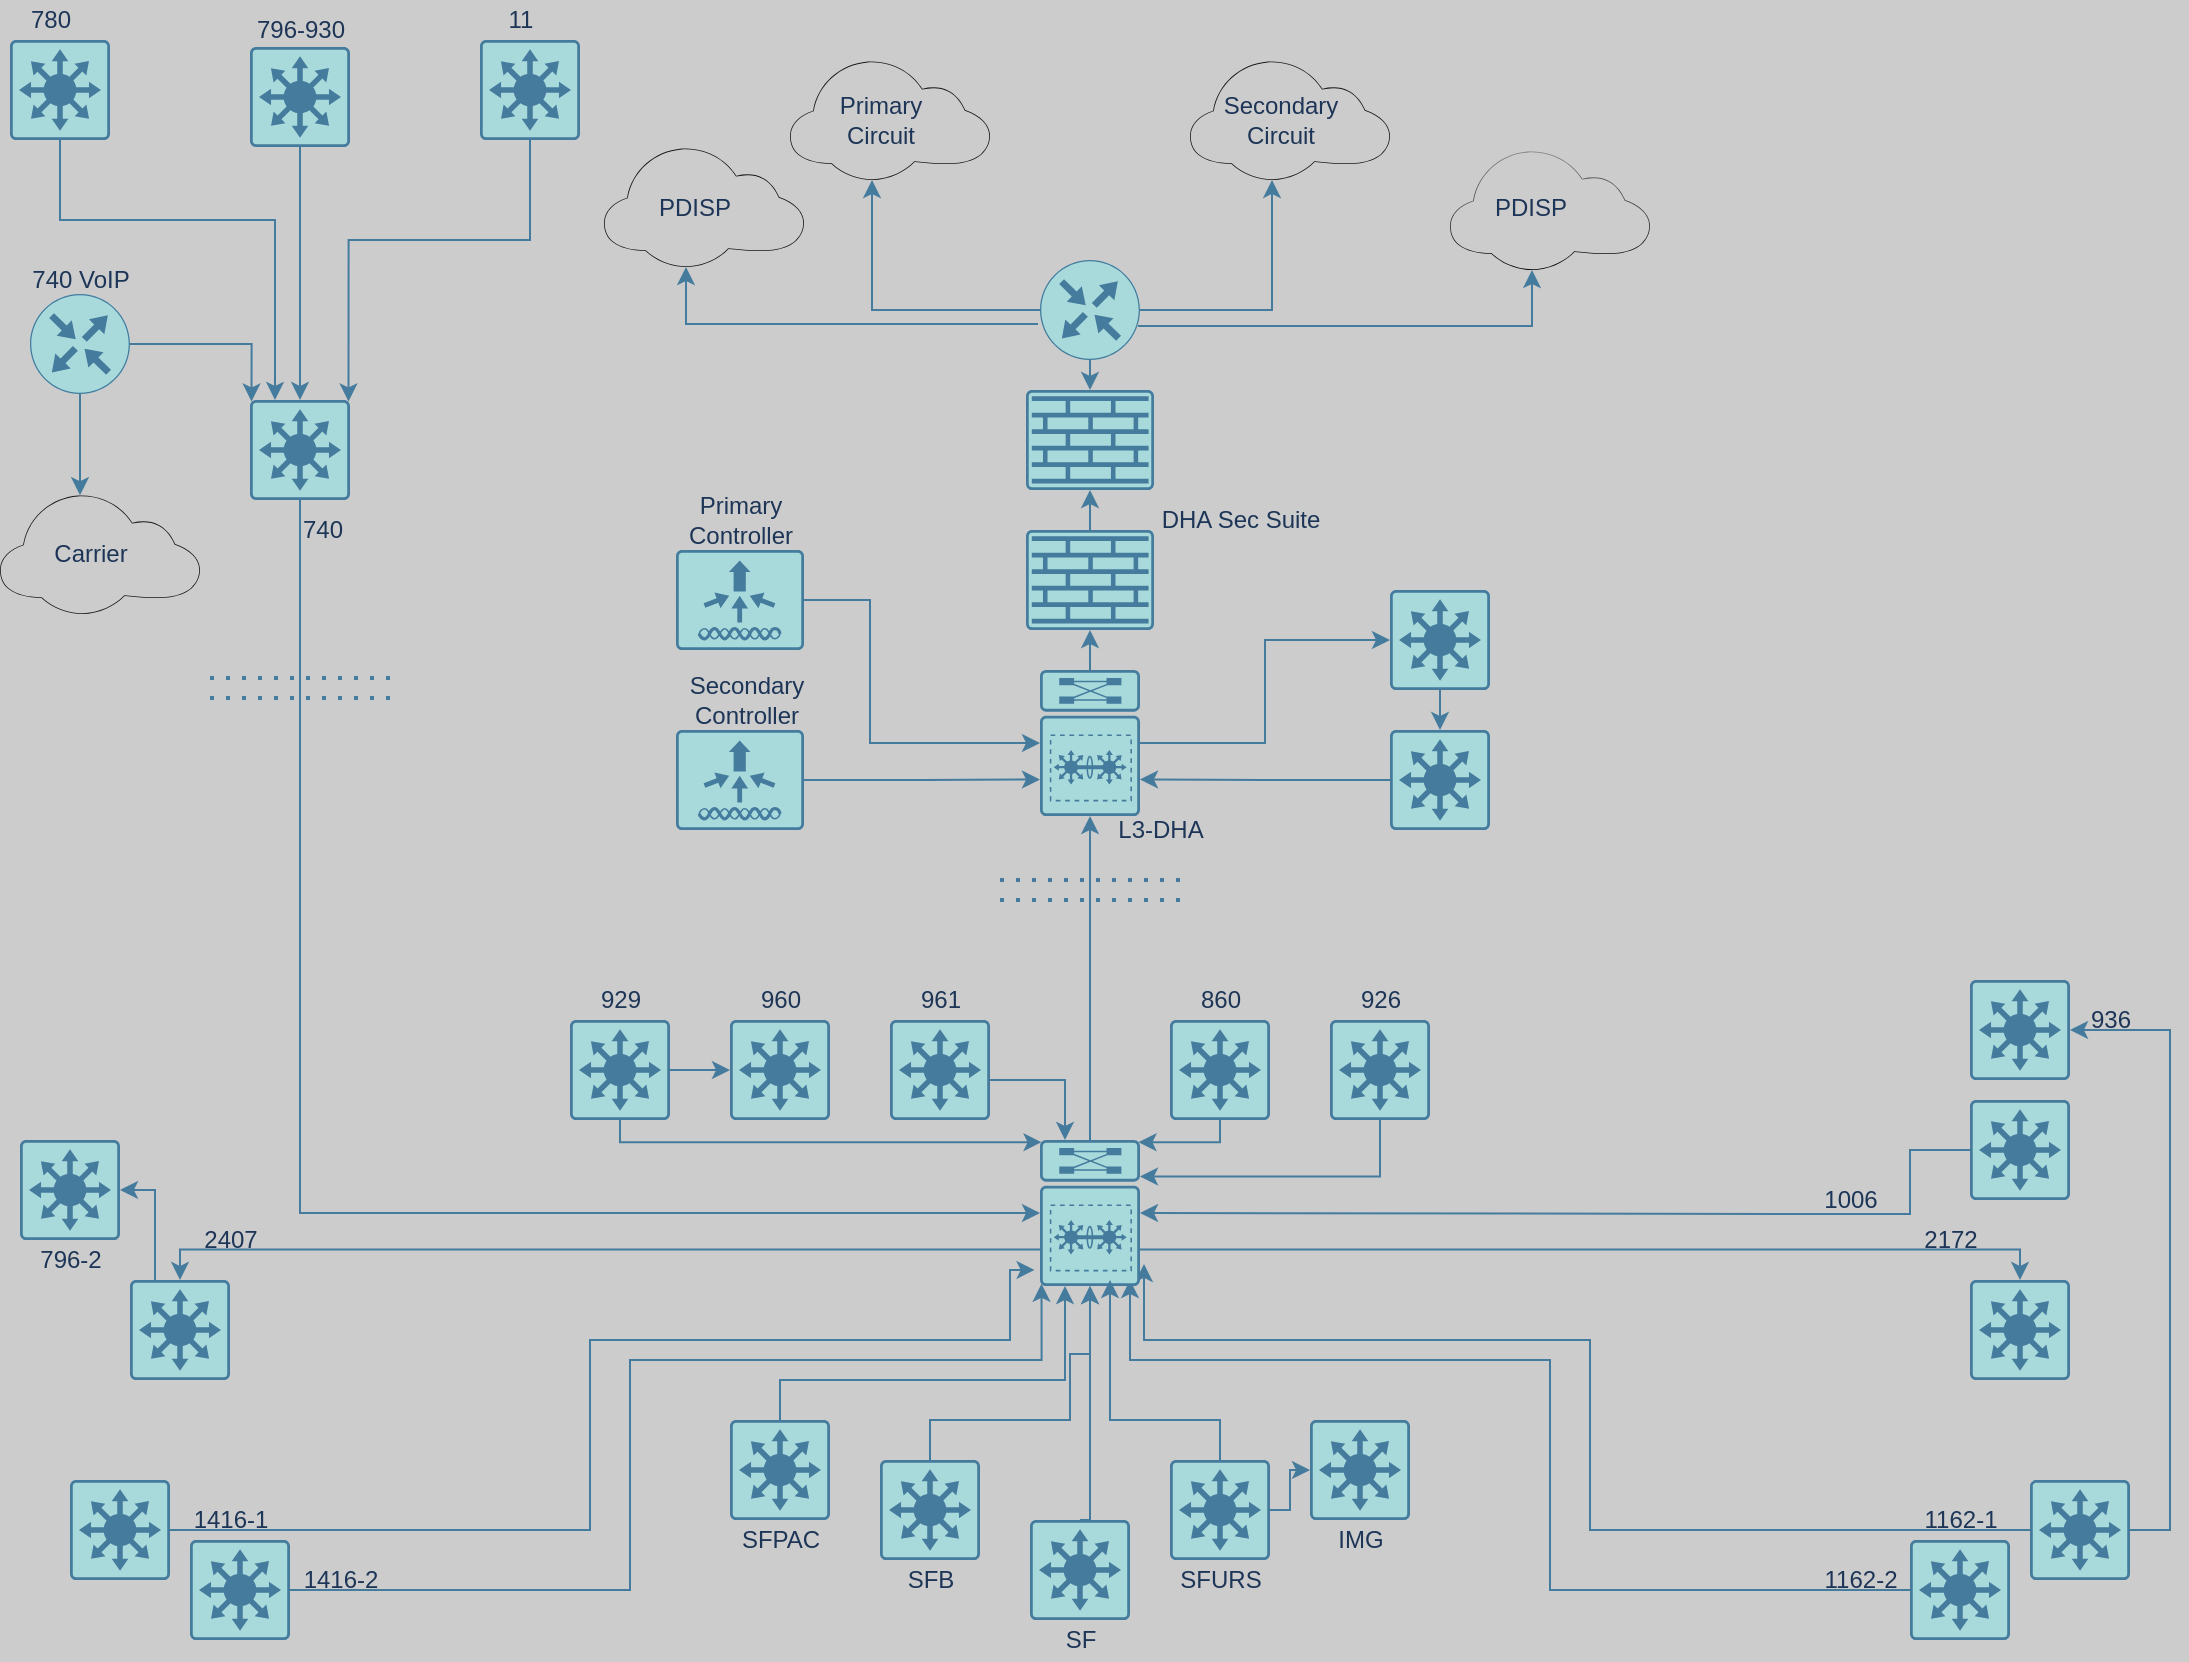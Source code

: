 <mxfile version="20.8.23" type="github" pages="4">
  <diagram id="FriN-vtPURFgTbw2qRA8" name="Primary Site">
    <mxGraphModel dx="1221" dy="629" grid="1" gridSize="10" guides="1" tooltips="1" connect="1" arrows="1" fold="1" page="1" pageScale="1" pageWidth="1100" pageHeight="850" background="#CCCCCC" math="0" shadow="0">
      <root>
        <mxCell id="0" />
        <mxCell id="1" parent="0" />
        <mxCell id="OypqnE4JQ_PSxYISH2HQ-80" style="edgeStyle=orthogonalEdgeStyle;rounded=0;orthogonalLoop=1;jettySize=auto;html=1;exitX=1;exitY=0.5;exitDx=0;exitDy=0;exitPerimeter=0;entryX=-0.054;entryY=0.89;entryDx=0;entryDy=0;entryPerimeter=0;labelBackgroundColor=#F1FAEE;strokeColor=#457B9D;fontColor=#1D3557;" parent="1" source="OypqnE4JQ_PSxYISH2HQ-9" target="OypqnE4JQ_PSxYISH2HQ-18" edge="1">
          <mxGeometry relative="1" as="geometry">
            <Array as="points">
              <mxPoint x="300" y="775" />
              <mxPoint x="300" y="680" />
              <mxPoint x="510" y="680" />
              <mxPoint x="510" y="645" />
            </Array>
          </mxGeometry>
        </mxCell>
        <mxCell id="OypqnE4JQ_PSxYISH2HQ-9" value="" style="sketch=0;points=[[0.015,0.015,0],[0.985,0.015,0],[0.985,0.985,0],[0.015,0.985,0],[0.25,0,0],[0.5,0,0],[0.75,0,0],[1,0.25,0],[1,0.5,0],[1,0.75,0],[0.75,1,0],[0.5,1,0],[0.25,1,0],[0,0.75,0],[0,0.5,0],[0,0.25,0]];verticalLabelPosition=bottom;html=1;verticalAlign=top;aspect=fixed;align=center;pointerEvents=1;shape=mxgraph.cisco19.rect;prIcon=l3_switch;fillColor=#A8DADC;strokeColor=#457B9D;fontColor=#1D3557;" parent="1" vertex="1">
          <mxGeometry x="40" y="750" width="50" height="50" as="geometry" />
        </mxCell>
        <mxCell id="OypqnE4JQ_PSxYISH2HQ-72" style="edgeStyle=orthogonalEdgeStyle;rounded=0;orthogonalLoop=1;jettySize=auto;html=1;exitX=1;exitY=0.5;exitDx=0;exitDy=0;exitPerimeter=0;entryX=0.015;entryY=0.985;entryDx=0;entryDy=0;entryPerimeter=0;labelBackgroundColor=#F1FAEE;strokeColor=#457B9D;fontColor=#1D3557;" parent="1" source="OypqnE4JQ_PSxYISH2HQ-10" target="OypqnE4JQ_PSxYISH2HQ-18" edge="1">
          <mxGeometry relative="1" as="geometry">
            <Array as="points">
              <mxPoint x="320" y="805" />
              <mxPoint x="320" y="690" />
              <mxPoint x="526" y="690" />
            </Array>
          </mxGeometry>
        </mxCell>
        <mxCell id="OypqnE4JQ_PSxYISH2HQ-10" value="" style="sketch=0;points=[[0.015,0.015,0],[0.985,0.015,0],[0.985,0.985,0],[0.015,0.985,0],[0.25,0,0],[0.5,0,0],[0.75,0,0],[1,0.25,0],[1,0.5,0],[1,0.75,0],[0.75,1,0],[0.5,1,0],[0.25,1,0],[0,0.75,0],[0,0.5,0],[0,0.25,0]];verticalLabelPosition=bottom;html=1;verticalAlign=top;aspect=fixed;align=center;pointerEvents=1;shape=mxgraph.cisco19.rect;prIcon=l3_switch;fillColor=#A8DADC;strokeColor=#457B9D;fontColor=#1D3557;" parent="1" vertex="1">
          <mxGeometry x="100" y="780" width="50" height="50" as="geometry" />
        </mxCell>
        <mxCell id="OypqnE4JQ_PSxYISH2HQ-11" value="" style="sketch=0;points=[[0.015,0.015,0],[0.985,0.015,0],[0.985,0.985,0],[0.015,0.985,0],[0.25,0,0],[0.5,0,0],[0.75,0,0],[1,0.25,0],[1,0.5,0],[1,0.75,0],[0.75,1,0],[0.5,1,0],[0.25,1,0],[0,0.75,0],[0,0.5,0],[0,0.25,0]];verticalLabelPosition=bottom;html=1;verticalAlign=top;aspect=fixed;align=center;pointerEvents=1;shape=mxgraph.cisco19.rect;prIcon=l3_switch;fillColor=#A8DADC;strokeColor=#457B9D;fontColor=#1D3557;" parent="1" vertex="1">
          <mxGeometry x="70" y="650" width="50" height="50" as="geometry" />
        </mxCell>
        <mxCell id="OypqnE4JQ_PSxYISH2HQ-12" value="" style="sketch=0;points=[[0.015,0.015,0],[0.985,0.015,0],[0.985,0.985,0],[0.015,0.985,0],[0.25,0,0],[0.5,0,0],[0.75,0,0],[1,0.25,0],[1,0.5,0],[1,0.75,0],[0.75,1,0],[0.5,1,0],[0.25,1,0],[0,0.75,0],[0,0.5,0],[0,0.25,0]];verticalLabelPosition=bottom;html=1;verticalAlign=top;aspect=fixed;align=center;pointerEvents=1;shape=mxgraph.cisco19.rect;prIcon=l3_switch;fillColor=#A8DADC;strokeColor=#457B9D;fontColor=#1D3557;" parent="1" vertex="1">
          <mxGeometry x="990" y="500" width="50" height="50" as="geometry" />
        </mxCell>
        <mxCell id="R2XJ4uEHDBm3MuejXHk6-22" style="edgeStyle=orthogonalEdgeStyle;rounded=0;orthogonalLoop=1;jettySize=auto;html=1;exitX=0;exitY=0.5;exitDx=0;exitDy=0;exitPerimeter=0;entryX=1;entryY=0.5;entryDx=0;entryDy=0;entryPerimeter=0;labelBackgroundColor=#F1FAEE;strokeColor=#457B9D;fontColor=#1D3557;" parent="1" source="OypqnE4JQ_PSxYISH2HQ-13" target="OypqnE4JQ_PSxYISH2HQ-18" edge="1">
          <mxGeometry relative="1" as="geometry">
            <Array as="points">
              <mxPoint x="960" y="585" />
              <mxPoint x="960" y="617" />
              <mxPoint x="930" y="617" />
            </Array>
          </mxGeometry>
        </mxCell>
        <mxCell id="OypqnE4JQ_PSxYISH2HQ-13" value="" style="sketch=0;points=[[0.015,0.015,0],[0.985,0.015,0],[0.985,0.985,0],[0.015,0.985,0],[0.25,0,0],[0.5,0,0],[0.75,0,0],[1,0.25,0],[1,0.5,0],[1,0.75,0],[0.75,1,0],[0.5,1,0],[0.25,1,0],[0,0.75,0],[0,0.5,0],[0,0.25,0]];verticalLabelPosition=bottom;html=1;verticalAlign=top;aspect=fixed;align=center;pointerEvents=1;shape=mxgraph.cisco19.rect;prIcon=l3_switch;fillColor=#A8DADC;strokeColor=#457B9D;fontColor=#1D3557;" parent="1" vertex="1">
          <mxGeometry x="990" y="560" width="50" height="50" as="geometry" />
        </mxCell>
        <object label="" id="OypqnE4JQ_PSxYISH2HQ-14">
          <mxCell style="sketch=0;points=[[0.015,0.015,0],[0.985,0.015,0],[0.985,0.985,0],[0.015,0.985,0],[0.25,0,0],[0.5,0,0],[0.75,0,0],[1,0.25,0],[1,0.5,0],[1,0.75,0],[0.75,1,0],[0.5,1,0],[0.25,1,0],[0,0.75,0],[0,0.5,0],[0,0.25,0]];verticalLabelPosition=bottom;html=1;verticalAlign=top;aspect=fixed;align=center;pointerEvents=1;shape=mxgraph.cisco19.rect;prIcon=l3_switch;fillColor=#A8DADC;strokeColor=#457B9D;fontColor=#1D3557;" parent="1" vertex="1">
            <mxGeometry x="990" y="650" width="50" height="50" as="geometry" />
          </mxCell>
        </object>
        <mxCell id="OypqnE4JQ_PSxYISH2HQ-74" style="edgeStyle=orthogonalEdgeStyle;rounded=0;orthogonalLoop=1;jettySize=auto;html=1;exitX=0;exitY=0.5;exitDx=0;exitDy=0;exitPerimeter=0;labelBackgroundColor=#F1FAEE;strokeColor=#457B9D;fontColor=#1D3557;" parent="1" source="OypqnE4JQ_PSxYISH2HQ-15" edge="1">
          <mxGeometry relative="1" as="geometry">
            <mxPoint x="570" y="650" as="targetPoint" />
            <Array as="points">
              <mxPoint x="780" y="805" />
              <mxPoint x="780" y="690" />
              <mxPoint x="570" y="690" />
            </Array>
          </mxGeometry>
        </mxCell>
        <mxCell id="OypqnE4JQ_PSxYISH2HQ-15" value="" style="sketch=0;points=[[0.015,0.015,0],[0.985,0.015,0],[0.985,0.985,0],[0.015,0.985,0],[0.25,0,0],[0.5,0,0],[0.75,0,0],[1,0.25,0],[1,0.5,0],[1,0.75,0],[0.75,1,0],[0.5,1,0],[0.25,1,0],[0,0.75,0],[0,0.5,0],[0,0.25,0]];verticalLabelPosition=bottom;html=1;verticalAlign=top;aspect=fixed;align=center;pointerEvents=1;shape=mxgraph.cisco19.rect;prIcon=l3_switch;fillColor=#A8DADC;strokeColor=#457B9D;fontColor=#1D3557;" parent="1" vertex="1">
          <mxGeometry x="960" y="780" width="50" height="50" as="geometry" />
        </mxCell>
        <mxCell id="R2XJ4uEHDBm3MuejXHk6-32" style="edgeStyle=orthogonalEdgeStyle;rounded=0;orthogonalLoop=1;jettySize=auto;html=1;exitX=1;exitY=0.5;exitDx=0;exitDy=0;exitPerimeter=0;entryX=1;entryY=0.5;entryDx=0;entryDy=0;entryPerimeter=0;labelBackgroundColor=#F1FAEE;strokeColor=#457B9D;fontColor=#1D3557;" parent="1" source="OypqnE4JQ_PSxYISH2HQ-16" target="OypqnE4JQ_PSxYISH2HQ-12" edge="1">
          <mxGeometry relative="1" as="geometry" />
        </mxCell>
        <mxCell id="R2XJ4uEHDBm3MuejXHk6-68" style="edgeStyle=orthogonalEdgeStyle;rounded=0;orthogonalLoop=1;jettySize=auto;html=1;exitX=0;exitY=0.5;exitDx=0;exitDy=0;exitPerimeter=0;entryX=1.04;entryY=0.849;entryDx=0;entryDy=0;entryPerimeter=0;labelBackgroundColor=#F1FAEE;strokeColor=#457B9D;fontColor=#1D3557;" parent="1" source="OypqnE4JQ_PSxYISH2HQ-16" target="OypqnE4JQ_PSxYISH2HQ-18" edge="1">
          <mxGeometry relative="1" as="geometry">
            <Array as="points">
              <mxPoint x="800" y="775" />
              <mxPoint x="800" y="680" />
              <mxPoint x="577" y="680" />
            </Array>
          </mxGeometry>
        </mxCell>
        <mxCell id="OypqnE4JQ_PSxYISH2HQ-16" value="" style="sketch=0;points=[[0.015,0.015,0],[0.985,0.015,0],[0.985,0.985,0],[0.015,0.985,0],[0.25,0,0],[0.5,0,0],[0.75,0,0],[1,0.25,0],[1,0.5,0],[1,0.75,0],[0.75,1,0],[0.5,1,0],[0.25,1,0],[0,0.75,0],[0,0.5,0],[0,0.25,0]];verticalLabelPosition=bottom;html=1;verticalAlign=top;aspect=fixed;align=center;pointerEvents=1;shape=mxgraph.cisco19.rect;prIcon=l3_switch;fillColor=#A8DADC;strokeColor=#457B9D;fontColor=#1D3557;" parent="1" vertex="1">
          <mxGeometry x="1020" y="750" width="50" height="50" as="geometry" />
        </mxCell>
        <mxCell id="OypqnE4JQ_PSxYISH2HQ-69" style="edgeStyle=orthogonalEdgeStyle;rounded=0;orthogonalLoop=1;jettySize=auto;html=1;exitX=0;exitY=0.75;exitDx=0;exitDy=0;exitPerimeter=0;entryX=0.5;entryY=0;entryDx=0;entryDy=0;entryPerimeter=0;labelBackgroundColor=#F1FAEE;strokeColor=#457B9D;fontColor=#1D3557;" parent="1" source="OypqnE4JQ_PSxYISH2HQ-18" target="OypqnE4JQ_PSxYISH2HQ-11" edge="1">
          <mxGeometry relative="1" as="geometry">
            <Array as="points">
              <mxPoint x="95" y="635" />
            </Array>
          </mxGeometry>
        </mxCell>
        <mxCell id="OypqnE4JQ_PSxYISH2HQ-70" style="edgeStyle=orthogonalEdgeStyle;rounded=0;orthogonalLoop=1;jettySize=auto;html=1;exitX=1;exitY=0.75;exitDx=0;exitDy=0;exitPerimeter=0;entryX=0.5;entryY=0;entryDx=0;entryDy=0;entryPerimeter=0;labelBackgroundColor=#F1FAEE;strokeColor=#457B9D;fontColor=#1D3557;" parent="1" source="OypqnE4JQ_PSxYISH2HQ-18" target="OypqnE4JQ_PSxYISH2HQ-14" edge="1">
          <mxGeometry relative="1" as="geometry">
            <Array as="points">
              <mxPoint x="1015" y="635" />
            </Array>
          </mxGeometry>
        </mxCell>
        <mxCell id="R2XJ4uEHDBm3MuejXHk6-43" style="edgeStyle=orthogonalEdgeStyle;rounded=0;orthogonalLoop=1;jettySize=auto;html=1;exitX=0.5;exitY=0;exitDx=0;exitDy=0;exitPerimeter=0;entryX=0.5;entryY=1;entryDx=0;entryDy=0;entryPerimeter=0;labelBackgroundColor=#F1FAEE;strokeColor=#457B9D;fontColor=#1D3557;" parent="1" source="OypqnE4JQ_PSxYISH2HQ-18" target="R2XJ4uEHDBm3MuejXHk6-1" edge="1">
          <mxGeometry relative="1" as="geometry" />
        </mxCell>
        <mxCell id="OypqnE4JQ_PSxYISH2HQ-18" value="" style="sketch=0;points=[[0.015,0.015,0],[0.985,0.015,0],[0.985,0.985,0],[0.015,0.985,0],[0.25,0,0],[0.5,0,0],[0.75,0,0],[1,0.25,0],[1,0.5,0],[1,0.75,0],[0.75,1,0],[0.5,1,0],[0.25,1,0],[0,0.75,0],[0,0.5,0],[0,0.25,0]];verticalLabelPosition=bottom;html=1;verticalAlign=top;aspect=fixed;align=center;pointerEvents=1;shape=mxgraph.cisco19.rect;prIcon=6500_vss;fillColor=#A8DADC;strokeColor=#457B9D;fontColor=#1D3557;" parent="1" vertex="1">
          <mxGeometry x="525" y="580" width="50" height="73" as="geometry" />
        </mxCell>
        <mxCell id="R2XJ4uEHDBm3MuejXHk6-81" style="edgeStyle=orthogonalEdgeStyle;rounded=0;orthogonalLoop=1;jettySize=auto;html=1;exitX=0.5;exitY=1;exitDx=0;exitDy=0;exitPerimeter=0;entryX=0.25;entryY=0;entryDx=0;entryDy=0;entryPerimeter=0;labelBackgroundColor=#F1FAEE;strokeColor=#457B9D;fontColor=#1D3557;" parent="1" source="OypqnE4JQ_PSxYISH2HQ-19" target="OypqnE4JQ_PSxYISH2HQ-20" edge="1">
          <mxGeometry relative="1" as="geometry">
            <Array as="points">
              <mxPoint x="35" y="120" />
              <mxPoint x="143" y="120" />
            </Array>
          </mxGeometry>
        </mxCell>
        <mxCell id="OypqnE4JQ_PSxYISH2HQ-19" value="" style="sketch=0;points=[[0.015,0.015,0],[0.985,0.015,0],[0.985,0.985,0],[0.015,0.985,0],[0.25,0,0],[0.5,0,0],[0.75,0,0],[1,0.25,0],[1,0.5,0],[1,0.75,0],[0.75,1,0],[0.5,1,0],[0.25,1,0],[0,0.75,0],[0,0.5,0],[0,0.25,0]];verticalLabelPosition=bottom;html=1;verticalAlign=top;aspect=fixed;align=center;pointerEvents=1;shape=mxgraph.cisco19.rect;prIcon=l3_switch;fillColor=#A8DADC;strokeColor=#457B9D;fontColor=#1D3557;" parent="1" vertex="1">
          <mxGeometry x="10" y="30" width="50" height="50" as="geometry" />
        </mxCell>
        <mxCell id="OypqnE4JQ_PSxYISH2HQ-46" style="edgeStyle=orthogonalEdgeStyle;rounded=0;orthogonalLoop=1;jettySize=auto;html=1;exitX=0.5;exitY=1;exitDx=0;exitDy=0;exitPerimeter=0;entryX=0;entryY=0.5;entryDx=0;entryDy=0;entryPerimeter=0;labelBackgroundColor=#F1FAEE;strokeColor=#457B9D;fontColor=#1D3557;" parent="1" source="OypqnE4JQ_PSxYISH2HQ-20" target="OypqnE4JQ_PSxYISH2HQ-18" edge="1">
          <mxGeometry relative="1" as="geometry" />
        </mxCell>
        <mxCell id="OypqnE4JQ_PSxYISH2HQ-20" value="" style="sketch=0;points=[[0.015,0.015,0],[0.985,0.015,0],[0.985,0.985,0],[0.015,0.985,0],[0.25,0,0],[0.5,0,0],[0.75,0,0],[1,0.25,0],[1,0.5,0],[1,0.75,0],[0.75,1,0],[0.5,1,0],[0.25,1,0],[0,0.75,0],[0,0.5,0],[0,0.25,0]];verticalLabelPosition=bottom;html=1;verticalAlign=top;aspect=fixed;align=center;pointerEvents=1;shape=mxgraph.cisco19.rect;prIcon=l3_switch;fillColor=#A8DADC;strokeColor=#457B9D;fontColor=#1D3557;" parent="1" vertex="1">
          <mxGeometry x="130" y="210" width="50" height="50" as="geometry" />
        </mxCell>
        <mxCell id="R2XJ4uEHDBm3MuejXHk6-77" style="edgeStyle=orthogonalEdgeStyle;rounded=0;orthogonalLoop=1;jettySize=auto;html=1;exitX=0.25;exitY=0;exitDx=0;exitDy=0;exitPerimeter=0;entryX=1;entryY=0.5;entryDx=0;entryDy=0;entryPerimeter=0;labelBackgroundColor=#F1FAEE;strokeColor=#457B9D;fontColor=#1D3557;" parent="1" source="OypqnE4JQ_PSxYISH2HQ-11" target="OypqnE4JQ_PSxYISH2HQ-23" edge="1">
          <mxGeometry relative="1" as="geometry">
            <Array as="points">
              <mxPoint x="83" y="605" />
            </Array>
          </mxGeometry>
        </mxCell>
        <mxCell id="R2XJ4uEHDBm3MuejXHk6-78" style="edgeStyle=orthogonalEdgeStyle;rounded=0;orthogonalLoop=1;jettySize=auto;html=1;exitX=0.5;exitY=1;exitDx=0;exitDy=0;exitPerimeter=0;entryX=0.5;entryY=0;entryDx=0;entryDy=0;entryPerimeter=0;labelBackgroundColor=#F1FAEE;strokeColor=#457B9D;fontColor=#1D3557;" parent="1" source="OypqnE4JQ_PSxYISH2HQ-21" target="OypqnE4JQ_PSxYISH2HQ-20" edge="1">
          <mxGeometry relative="1" as="geometry">
            <Array as="points">
              <mxPoint x="155" y="100" />
              <mxPoint x="155" y="100" />
            </Array>
          </mxGeometry>
        </mxCell>
        <mxCell id="OypqnE4JQ_PSxYISH2HQ-21" value="" style="sketch=0;points=[[0.015,0.015,0],[0.985,0.015,0],[0.985,0.985,0],[0.015,0.985,0],[0.25,0,0],[0.5,0,0],[0.75,0,0],[1,0.25,0],[1,0.5,0],[1,0.75,0],[0.75,1,0],[0.5,1,0],[0.25,1,0],[0,0.75,0],[0,0.5,0],[0,0.25,0]];verticalLabelPosition=bottom;html=1;verticalAlign=top;aspect=fixed;align=center;pointerEvents=1;shape=mxgraph.cisco19.rect;prIcon=l3_switch;fillColor=#A8DADC;strokeColor=#457B9D;fontColor=#1D3557;" parent="1" vertex="1">
          <mxGeometry x="130" y="33.5" width="50" height="50" as="geometry" />
        </mxCell>
        <mxCell id="R2XJ4uEHDBm3MuejXHk6-80" style="edgeStyle=orthogonalEdgeStyle;rounded=0;orthogonalLoop=1;jettySize=auto;html=1;exitX=0.5;exitY=1;exitDx=0;exitDy=0;exitPerimeter=0;entryX=0.985;entryY=0.015;entryDx=0;entryDy=0;entryPerimeter=0;labelBackgroundColor=#F1FAEE;strokeColor=#457B9D;fontColor=#1D3557;" parent="1" source="OypqnE4JQ_PSxYISH2HQ-22" target="OypqnE4JQ_PSxYISH2HQ-20" edge="1">
          <mxGeometry relative="1" as="geometry">
            <Array as="points">
              <mxPoint x="270" y="130" />
              <mxPoint x="179" y="130" />
            </Array>
          </mxGeometry>
        </mxCell>
        <mxCell id="OypqnE4JQ_PSxYISH2HQ-22" value="" style="sketch=0;points=[[0.015,0.015,0],[0.985,0.015,0],[0.985,0.985,0],[0.015,0.985,0],[0.25,0,0],[0.5,0,0],[0.75,0,0],[1,0.25,0],[1,0.5,0],[1,0.75,0],[0.75,1,0],[0.5,1,0],[0.25,1,0],[0,0.75,0],[0,0.5,0],[0,0.25,0]];verticalLabelPosition=bottom;html=1;verticalAlign=top;aspect=fixed;align=center;pointerEvents=1;shape=mxgraph.cisco19.rect;prIcon=l3_switch;fillColor=#A8DADC;strokeColor=#457B9D;fontColor=#1D3557;" parent="1" vertex="1">
          <mxGeometry x="245" y="30" width="50" height="50" as="geometry" />
        </mxCell>
        <mxCell id="OypqnE4JQ_PSxYISH2HQ-23" value="" style="sketch=0;points=[[0.015,0.015,0],[0.985,0.015,0],[0.985,0.985,0],[0.015,0.985,0],[0.25,0,0],[0.5,0,0],[0.75,0,0],[1,0.25,0],[1,0.5,0],[1,0.75,0],[0.75,1,0],[0.5,1,0],[0.25,1,0],[0,0.75,0],[0,0.5,0],[0,0.25,0]];verticalLabelPosition=bottom;html=1;verticalAlign=top;aspect=fixed;align=center;pointerEvents=1;shape=mxgraph.cisco19.rect;prIcon=l3_switch;fillColor=#A8DADC;strokeColor=#457B9D;fontColor=#1D3557;" parent="1" vertex="1">
          <mxGeometry x="15" y="580" width="50" height="50" as="geometry" />
        </mxCell>
        <mxCell id="R2XJ4uEHDBm3MuejXHk6-67" style="edgeStyle=orthogonalEdgeStyle;rounded=0;orthogonalLoop=1;jettySize=auto;html=1;exitX=0.5;exitY=1;exitDx=0;exitDy=0;exitPerimeter=0;entryX=1;entryY=0.25;entryDx=0;entryDy=0;entryPerimeter=0;labelBackgroundColor=#F1FAEE;strokeColor=#457B9D;fontColor=#1D3557;" parent="1" source="OypqnE4JQ_PSxYISH2HQ-37" target="OypqnE4JQ_PSxYISH2HQ-18" edge="1">
          <mxGeometry relative="1" as="geometry" />
        </mxCell>
        <mxCell id="OypqnE4JQ_PSxYISH2HQ-37" value="" style="sketch=0;points=[[0.015,0.015,0],[0.985,0.015,0],[0.985,0.985,0],[0.015,0.985,0],[0.25,0,0],[0.5,0,0],[0.75,0,0],[1,0.25,0],[1,0.5,0],[1,0.75,0],[0.75,1,0],[0.5,1,0],[0.25,1,0],[0,0.75,0],[0,0.5,0],[0,0.25,0]];verticalLabelPosition=bottom;html=1;verticalAlign=top;aspect=fixed;align=center;pointerEvents=1;shape=mxgraph.cisco19.rect;prIcon=l3_switch;fillColor=#A8DADC;strokeColor=#457B9D;fontColor=#1D3557;" parent="1" vertex="1">
          <mxGeometry x="670" y="520" width="50" height="50" as="geometry" />
        </mxCell>
        <mxCell id="OypqnE4JQ_PSxYISH2HQ-50" style="edgeStyle=orthogonalEdgeStyle;rounded=0;orthogonalLoop=1;jettySize=auto;html=1;exitX=0.5;exitY=1;exitDx=0;exitDy=0;exitPerimeter=0;entryX=0.015;entryY=0.015;entryDx=0;entryDy=0;entryPerimeter=0;labelBackgroundColor=#F1FAEE;strokeColor=#457B9D;fontColor=#1D3557;" parent="1" source="OypqnE4JQ_PSxYISH2HQ-38" target="OypqnE4JQ_PSxYISH2HQ-18" edge="1">
          <mxGeometry relative="1" as="geometry">
            <Array as="points">
              <mxPoint x="315" y="581" />
            </Array>
          </mxGeometry>
        </mxCell>
        <mxCell id="R2XJ4uEHDBm3MuejXHk6-55" style="edgeStyle=orthogonalEdgeStyle;rounded=0;orthogonalLoop=1;jettySize=auto;html=1;exitX=1;exitY=0.5;exitDx=0;exitDy=0;exitPerimeter=0;entryX=0;entryY=0.5;entryDx=0;entryDy=0;entryPerimeter=0;labelBackgroundColor=#F1FAEE;strokeColor=#457B9D;fontColor=#1D3557;" parent="1" source="OypqnE4JQ_PSxYISH2HQ-38" target="OypqnE4JQ_PSxYISH2HQ-39" edge="1">
          <mxGeometry relative="1" as="geometry" />
        </mxCell>
        <mxCell id="OypqnE4JQ_PSxYISH2HQ-38" value="" style="sketch=0;points=[[0.015,0.015,0],[0.985,0.015,0],[0.985,0.985,0],[0.015,0.985,0],[0.25,0,0],[0.5,0,0],[0.75,0,0],[1,0.25,0],[1,0.5,0],[1,0.75,0],[0.75,1,0],[0.5,1,0],[0.25,1,0],[0,0.75,0],[0,0.5,0],[0,0.25,0]];verticalLabelPosition=bottom;html=1;verticalAlign=top;aspect=fixed;align=center;pointerEvents=1;shape=mxgraph.cisco19.rect;prIcon=l3_switch;fillColor=#A8DADC;strokeColor=#457B9D;fontColor=#1D3557;" parent="1" vertex="1">
          <mxGeometry x="290" y="520" width="50" height="50" as="geometry" />
        </mxCell>
        <mxCell id="OypqnE4JQ_PSxYISH2HQ-39" value="" style="sketch=0;points=[[0.015,0.015,0],[0.985,0.015,0],[0.985,0.985,0],[0.015,0.985,0],[0.25,0,0],[0.5,0,0],[0.75,0,0],[1,0.25,0],[1,0.5,0],[1,0.75,0],[0.75,1,0],[0.5,1,0],[0.25,1,0],[0,0.75,0],[0,0.5,0],[0,0.25,0]];verticalLabelPosition=bottom;html=1;verticalAlign=top;aspect=fixed;align=center;pointerEvents=1;shape=mxgraph.cisco19.rect;prIcon=l3_switch;fillColor=#A8DADC;strokeColor=#457B9D;fontColor=#1D3557;" parent="1" vertex="1">
          <mxGeometry x="370" y="520" width="50" height="50" as="geometry" />
        </mxCell>
        <mxCell id="OypqnE4JQ_PSxYISH2HQ-63" style="edgeStyle=orthogonalEdgeStyle;rounded=0;orthogonalLoop=1;jettySize=auto;html=1;exitX=0.5;exitY=1;exitDx=0;exitDy=0;exitPerimeter=0;entryX=0.25;entryY=0;entryDx=0;entryDy=0;entryPerimeter=0;labelBackgroundColor=#F1FAEE;strokeColor=#457B9D;fontColor=#1D3557;" parent="1" source="OypqnE4JQ_PSxYISH2HQ-40" target="OypqnE4JQ_PSxYISH2HQ-18" edge="1">
          <mxGeometry relative="1" as="geometry">
            <Array as="points">
              <mxPoint x="475" y="550" />
              <mxPoint x="538" y="550" />
            </Array>
          </mxGeometry>
        </mxCell>
        <mxCell id="OypqnE4JQ_PSxYISH2HQ-40" value="" style="sketch=0;points=[[0.015,0.015,0],[0.985,0.015,0],[0.985,0.985,0],[0.015,0.985,0],[0.25,0,0],[0.5,0,0],[0.75,0,0],[1,0.25,0],[1,0.5,0],[1,0.75,0],[0.75,1,0],[0.5,1,0],[0.25,1,0],[0,0.75,0],[0,0.5,0],[0,0.25,0]];verticalLabelPosition=bottom;html=1;verticalAlign=top;aspect=fixed;align=center;pointerEvents=1;shape=mxgraph.cisco19.rect;prIcon=l3_switch;fillColor=#A8DADC;strokeColor=#457B9D;fontColor=#1D3557;" parent="1" vertex="1">
          <mxGeometry x="450" y="520" width="50" height="50" as="geometry" />
        </mxCell>
        <mxCell id="3bfsPUolNXHYPC_cOs_h-2" style="edgeStyle=orthogonalEdgeStyle;rounded=0;orthogonalLoop=1;jettySize=auto;html=1;exitX=0.5;exitY=1;exitDx=0;exitDy=0;exitPerimeter=0;entryX=0.985;entryY=0.015;entryDx=0;entryDy=0;entryPerimeter=0;labelBackgroundColor=#F1FAEE;strokeColor=#457B9D;fontColor=#1D3557;" parent="1" source="OypqnE4JQ_PSxYISH2HQ-41" target="OypqnE4JQ_PSxYISH2HQ-18" edge="1">
          <mxGeometry relative="1" as="geometry">
            <Array as="points">
              <mxPoint x="615" y="581" />
            </Array>
          </mxGeometry>
        </mxCell>
        <mxCell id="OypqnE4JQ_PSxYISH2HQ-41" value="" style="sketch=0;points=[[0.015,0.015,0],[0.985,0.015,0],[0.985,0.985,0],[0.015,0.985,0],[0.25,0,0],[0.5,0,0],[0.75,0,0],[1,0.25,0],[1,0.5,0],[1,0.75,0],[0.75,1,0],[0.5,1,0],[0.25,1,0],[0,0.75,0],[0,0.5,0],[0,0.25,0]];verticalLabelPosition=bottom;html=1;verticalAlign=top;aspect=fixed;align=center;pointerEvents=1;shape=mxgraph.cisco19.rect;prIcon=l3_switch;fillColor=#A8DADC;strokeColor=#457B9D;fontColor=#1D3557;" parent="1" vertex="1">
          <mxGeometry x="590" y="520" width="50" height="50" as="geometry" />
        </mxCell>
        <mxCell id="OypqnE4JQ_PSxYISH2HQ-47" value="" style="endArrow=none;dashed=1;html=1;dashPattern=1 3;strokeWidth=2;rounded=0;labelBackgroundColor=#F1FAEE;strokeColor=#457B9D;fontColor=#1D3557;" parent="1" edge="1">
          <mxGeometry width="50" height="50" relative="1" as="geometry">
            <mxPoint x="110" y="349" as="sourcePoint" />
            <mxPoint x="200" y="349" as="targetPoint" />
          </mxGeometry>
        </mxCell>
        <mxCell id="OypqnE4JQ_PSxYISH2HQ-48" value="" style="endArrow=none;dashed=1;html=1;dashPattern=1 3;strokeWidth=2;rounded=0;labelBackgroundColor=#F1FAEE;strokeColor=#457B9D;fontColor=#1D3557;" parent="1" edge="1">
          <mxGeometry width="50" height="50" relative="1" as="geometry">
            <mxPoint x="110" y="359" as="sourcePoint" />
            <mxPoint x="200" y="359" as="targetPoint" />
          </mxGeometry>
        </mxCell>
        <mxCell id="OypqnE4JQ_PSxYISH2HQ-79" style="edgeStyle=orthogonalEdgeStyle;rounded=0;orthogonalLoop=1;jettySize=auto;html=1;exitX=0.5;exitY=0;exitDx=0;exitDy=0;exitPerimeter=0;entryX=0.25;entryY=1;entryDx=0;entryDy=0;entryPerimeter=0;labelBackgroundColor=#F1FAEE;strokeColor=#457B9D;fontColor=#1D3557;" parent="1" source="OypqnE4JQ_PSxYISH2HQ-65" target="OypqnE4JQ_PSxYISH2HQ-18" edge="1">
          <mxGeometry relative="1" as="geometry">
            <Array as="points">
              <mxPoint x="395" y="700" />
              <mxPoint x="538" y="700" />
            </Array>
          </mxGeometry>
        </mxCell>
        <mxCell id="OypqnE4JQ_PSxYISH2HQ-65" value="" style="sketch=0;points=[[0.015,0.015,0],[0.985,0.015,0],[0.985,0.985,0],[0.015,0.985,0],[0.25,0,0],[0.5,0,0],[0.75,0,0],[1,0.25,0],[1,0.5,0],[1,0.75,0],[0.75,1,0],[0.5,1,0],[0.25,1,0],[0,0.75,0],[0,0.5,0],[0,0.25,0]];verticalLabelPosition=bottom;html=1;verticalAlign=top;aspect=fixed;align=center;pointerEvents=1;shape=mxgraph.cisco19.rect;prIcon=l3_switch;fillColor=#A8DADC;strokeColor=#457B9D;fontColor=#1D3557;" parent="1" vertex="1">
          <mxGeometry x="370" y="720" width="50" height="50" as="geometry" />
        </mxCell>
        <mxCell id="OypqnE4JQ_PSxYISH2HQ-75" style="edgeStyle=orthogonalEdgeStyle;rounded=0;orthogonalLoop=1;jettySize=auto;html=1;exitX=0.5;exitY=0;exitDx=0;exitDy=0;exitPerimeter=0;entryX=0.5;entryY=1;entryDx=0;entryDy=0;entryPerimeter=0;labelBackgroundColor=#F1FAEE;strokeColor=#457B9D;fontColor=#1D3557;" parent="1" source="OypqnE4JQ_PSxYISH2HQ-66" target="OypqnE4JQ_PSxYISH2HQ-18" edge="1">
          <mxGeometry relative="1" as="geometry">
            <Array as="points">
              <mxPoint x="470" y="720" />
              <mxPoint x="540" y="720" />
              <mxPoint x="540" y="687" />
              <mxPoint x="550" y="687" />
            </Array>
          </mxGeometry>
        </mxCell>
        <mxCell id="OypqnE4JQ_PSxYISH2HQ-66" value="" style="sketch=0;points=[[0.015,0.015,0],[0.985,0.015,0],[0.985,0.985,0],[0.015,0.985,0],[0.25,0,0],[0.5,0,0],[0.75,0,0],[1,0.25,0],[1,0.5,0],[1,0.75,0],[0.75,1,0],[0.5,1,0],[0.25,1,0],[0,0.75,0],[0,0.5,0],[0,0.25,0]];verticalLabelPosition=bottom;html=1;verticalAlign=top;aspect=fixed;align=center;pointerEvents=1;shape=mxgraph.cisco19.rect;prIcon=l3_switch;fillColor=#A8DADC;strokeColor=#457B9D;fontColor=#1D3557;" parent="1" vertex="1">
          <mxGeometry x="445" y="740" width="50" height="50" as="geometry" />
        </mxCell>
        <mxCell id="OypqnE4JQ_PSxYISH2HQ-77" style="edgeStyle=orthogonalEdgeStyle;rounded=0;orthogonalLoop=1;jettySize=auto;html=1;exitX=0.5;exitY=0;exitDx=0;exitDy=0;exitPerimeter=0;entryX=0.5;entryY=1;entryDx=0;entryDy=0;entryPerimeter=0;labelBackgroundColor=#F1FAEE;strokeColor=#457B9D;fontColor=#1D3557;" parent="1" source="OypqnE4JQ_PSxYISH2HQ-67" target="OypqnE4JQ_PSxYISH2HQ-18" edge="1">
          <mxGeometry relative="1" as="geometry">
            <Array as="points">
              <mxPoint x="550" y="770" />
            </Array>
          </mxGeometry>
        </mxCell>
        <mxCell id="OypqnE4JQ_PSxYISH2HQ-67" value="" style="sketch=0;points=[[0.015,0.015,0],[0.985,0.015,0],[0.985,0.985,0],[0.015,0.985,0],[0.25,0,0],[0.5,0,0],[0.75,0,0],[1,0.25,0],[1,0.5,0],[1,0.75,0],[0.75,1,0],[0.5,1,0],[0.25,1,0],[0,0.75,0],[0,0.5,0],[0,0.25,0]];verticalLabelPosition=bottom;html=1;verticalAlign=top;aspect=fixed;align=center;pointerEvents=1;shape=mxgraph.cisco19.rect;prIcon=l3_switch;fillColor=#A8DADC;strokeColor=#457B9D;fontColor=#1D3557;" parent="1" vertex="1">
          <mxGeometry x="520" y="770" width="50" height="50" as="geometry" />
        </mxCell>
        <mxCell id="OypqnE4JQ_PSxYISH2HQ-78" style="edgeStyle=orthogonalEdgeStyle;rounded=0;orthogonalLoop=1;jettySize=auto;html=1;exitX=0.5;exitY=0;exitDx=0;exitDy=0;exitPerimeter=0;entryX=0.7;entryY=0.959;entryDx=0;entryDy=0;entryPerimeter=0;labelBackgroundColor=#F1FAEE;strokeColor=#457B9D;fontColor=#1D3557;" parent="1" source="OypqnE4JQ_PSxYISH2HQ-68" target="OypqnE4JQ_PSxYISH2HQ-18" edge="1">
          <mxGeometry relative="1" as="geometry">
            <Array as="points">
              <mxPoint x="615" y="720" />
              <mxPoint x="560" y="720" />
            </Array>
          </mxGeometry>
        </mxCell>
        <mxCell id="R2XJ4uEHDBm3MuejXHk6-38" style="edgeStyle=orthogonalEdgeStyle;rounded=0;orthogonalLoop=1;jettySize=auto;html=1;exitX=1;exitY=0.5;exitDx=0;exitDy=0;exitPerimeter=0;entryX=0;entryY=0.5;entryDx=0;entryDy=0;entryPerimeter=0;labelBackgroundColor=#F1FAEE;strokeColor=#457B9D;fontColor=#1D3557;" parent="1" source="OypqnE4JQ_PSxYISH2HQ-68" target="R2XJ4uEHDBm3MuejXHk6-37" edge="1">
          <mxGeometry relative="1" as="geometry">
            <Array as="points">
              <mxPoint x="650" y="765" />
              <mxPoint x="650" y="745" />
            </Array>
          </mxGeometry>
        </mxCell>
        <mxCell id="OypqnE4JQ_PSxYISH2HQ-68" value="" style="sketch=0;points=[[0.015,0.015,0],[0.985,0.015,0],[0.985,0.985,0],[0.015,0.985,0],[0.25,0,0],[0.5,0,0],[0.75,0,0],[1,0.25,0],[1,0.5,0],[1,0.75,0],[0.75,1,0],[0.5,1,0],[0.25,1,0],[0,0.75,0],[0,0.5,0],[0,0.25,0]];verticalLabelPosition=bottom;html=1;verticalAlign=top;aspect=fixed;align=center;pointerEvents=1;shape=mxgraph.cisco19.rect;prIcon=l3_switch;fillColor=#A8DADC;strokeColor=#457B9D;fontColor=#1D3557;" parent="1" vertex="1">
          <mxGeometry x="590" y="740" width="50" height="50" as="geometry" />
        </mxCell>
        <mxCell id="R2XJ4uEHDBm3MuejXHk6-14" style="edgeStyle=orthogonalEdgeStyle;rounded=0;orthogonalLoop=1;jettySize=auto;html=1;exitX=0.5;exitY=0;exitDx=0;exitDy=0;exitPerimeter=0;entryX=0.5;entryY=1;entryDx=0;entryDy=0;entryPerimeter=0;labelBackgroundColor=#F1FAEE;strokeColor=#457B9D;fontColor=#1D3557;" parent="1" source="OypqnE4JQ_PSxYISH2HQ-81" target="R2XJ4uEHDBm3MuejXHk6-13" edge="1">
          <mxGeometry relative="1" as="geometry" />
        </mxCell>
        <mxCell id="OypqnE4JQ_PSxYISH2HQ-81" value="" style="sketch=0;points=[[0.015,0.015,0],[0.985,0.015,0],[0.985,0.985,0],[0.015,0.985,0],[0.25,0,0],[0.5,0,0],[0.75,0,0],[1,0.25,0],[1,0.5,0],[1,0.75,0],[0.75,1,0],[0.5,1,0],[0.25,1,0],[0,0.75,0],[0,0.5,0],[0,0.25,0]];verticalLabelPosition=bottom;html=1;verticalAlign=top;aspect=fixed;align=center;pointerEvents=1;shape=mxgraph.cisco19.rect;prIcon=firewall;fillColor=#A8DADC;strokeColor=#457B9D;fontColor=#1D3557;" parent="1" vertex="1">
          <mxGeometry x="518" y="275" width="64" height="50" as="geometry" />
        </mxCell>
        <mxCell id="R2XJ4uEHDBm3MuejXHk6-9" style="edgeStyle=orthogonalEdgeStyle;rounded=0;orthogonalLoop=1;jettySize=auto;html=1;exitX=1;exitY=0.5;exitDx=0;exitDy=0;exitPerimeter=0;labelBackgroundColor=#F1FAEE;strokeColor=#457B9D;fontColor=#1D3557;" parent="1" source="R2XJ4uEHDBm3MuejXHk6-1" target="R2XJ4uEHDBm3MuejXHk6-7" edge="1">
          <mxGeometry relative="1" as="geometry" />
        </mxCell>
        <mxCell id="R2XJ4uEHDBm3MuejXHk6-12" style="edgeStyle=orthogonalEdgeStyle;rounded=0;orthogonalLoop=1;jettySize=auto;html=1;exitX=0.5;exitY=0;exitDx=0;exitDy=0;exitPerimeter=0;entryX=0.5;entryY=1;entryDx=0;entryDy=0;entryPerimeter=0;labelBackgroundColor=#F1FAEE;strokeColor=#457B9D;fontColor=#1D3557;" parent="1" source="R2XJ4uEHDBm3MuejXHk6-1" target="OypqnE4JQ_PSxYISH2HQ-81" edge="1">
          <mxGeometry relative="1" as="geometry" />
        </mxCell>
        <mxCell id="R2XJ4uEHDBm3MuejXHk6-1" value="" style="sketch=0;points=[[0.015,0.015,0],[0.985,0.015,0],[0.985,0.985,0],[0.015,0.985,0],[0.25,0,0],[0.5,0,0],[0.75,0,0],[1,0.25,0],[1,0.5,0],[1,0.75,0],[0.75,1,0],[0.5,1,0],[0.25,1,0],[0,0.75,0],[0,0.5,0],[0,0.25,0]];verticalLabelPosition=bottom;html=1;verticalAlign=top;aspect=fixed;align=center;pointerEvents=1;shape=mxgraph.cisco19.rect;prIcon=6500_vss;fillColor=#A8DADC;strokeColor=#457B9D;fontColor=#1D3557;" parent="1" vertex="1">
          <mxGeometry x="525" y="345" width="50" height="73" as="geometry" />
        </mxCell>
        <mxCell id="R2XJ4uEHDBm3MuejXHk6-75" style="edgeStyle=orthogonalEdgeStyle;rounded=0;orthogonalLoop=1;jettySize=auto;html=1;exitX=1;exitY=0.5;exitDx=0;exitDy=0;exitPerimeter=0;entryX=0;entryY=0.5;entryDx=0;entryDy=0;entryPerimeter=0;labelBackgroundColor=#F1FAEE;strokeColor=#457B9D;fontColor=#1D3557;" parent="1" source="R2XJ4uEHDBm3MuejXHk6-2" target="R2XJ4uEHDBm3MuejXHk6-1" edge="1">
          <mxGeometry relative="1" as="geometry">
            <Array as="points">
              <mxPoint x="440" y="310" />
              <mxPoint x="440" y="382" />
            </Array>
          </mxGeometry>
        </mxCell>
        <mxCell id="R2XJ4uEHDBm3MuejXHk6-2" value="" style="sketch=0;points=[[0.015,0.015,0],[0.985,0.015,0],[0.985,0.985,0],[0.015,0.985,0],[0.25,0,0],[0.5,0,0],[0.75,0,0],[1,0.25,0],[1,0.5,0],[1,0.75,0],[0.75,1,0],[0.5,1,0],[0.25,1,0],[0,0.75,0],[0,0.5,0],[0,0.25,0]];verticalLabelPosition=bottom;html=1;verticalAlign=top;aspect=fixed;align=center;pointerEvents=1;shape=mxgraph.cisco19.rect;prIcon=wireless_lan_controller;fillColor=#A8DADC;strokeColor=#457B9D;fontColor=#1D3557;" parent="1" vertex="1">
          <mxGeometry x="343" y="285" width="64" height="50" as="geometry" />
        </mxCell>
        <mxCell id="R2XJ4uEHDBm3MuejXHk6-74" style="edgeStyle=orthogonalEdgeStyle;rounded=0;orthogonalLoop=1;jettySize=auto;html=1;exitX=1;exitY=0.5;exitDx=0;exitDy=0;exitPerimeter=0;entryX=0;entryY=0.75;entryDx=0;entryDy=0;entryPerimeter=0;labelBackgroundColor=#F1FAEE;strokeColor=#457B9D;fontColor=#1D3557;" parent="1" source="R2XJ4uEHDBm3MuejXHk6-5" target="R2XJ4uEHDBm3MuejXHk6-1" edge="1">
          <mxGeometry relative="1" as="geometry" />
        </mxCell>
        <mxCell id="R2XJ4uEHDBm3MuejXHk6-5" value="" style="sketch=0;points=[[0.015,0.015,0],[0.985,0.015,0],[0.985,0.985,0],[0.015,0.985,0],[0.25,0,0],[0.5,0,0],[0.75,0,0],[1,0.25,0],[1,0.5,0],[1,0.75,0],[0.75,1,0],[0.5,1,0],[0.25,1,0],[0,0.75,0],[0,0.5,0],[0,0.25,0]];verticalLabelPosition=bottom;html=1;verticalAlign=top;aspect=fixed;align=center;pointerEvents=1;shape=mxgraph.cisco19.rect;prIcon=wireless_lan_controller;fillColor=#A8DADC;strokeColor=#457B9D;fontColor=#1D3557;" parent="1" vertex="1">
          <mxGeometry x="343" y="375" width="64" height="50" as="geometry" />
        </mxCell>
        <mxCell id="R2XJ4uEHDBm3MuejXHk6-11" style="edgeStyle=orthogonalEdgeStyle;rounded=0;orthogonalLoop=1;jettySize=auto;html=1;exitX=0.5;exitY=1;exitDx=0;exitDy=0;exitPerimeter=0;entryX=0.5;entryY=0;entryDx=0;entryDy=0;entryPerimeter=0;labelBackgroundColor=#F1FAEE;strokeColor=#457B9D;fontColor=#1D3557;" parent="1" source="R2XJ4uEHDBm3MuejXHk6-7" target="R2XJ4uEHDBm3MuejXHk6-8" edge="1">
          <mxGeometry relative="1" as="geometry" />
        </mxCell>
        <mxCell id="R2XJ4uEHDBm3MuejXHk6-7" value="" style="sketch=0;points=[[0.015,0.015,0],[0.985,0.015,0],[0.985,0.985,0],[0.015,0.985,0],[0.25,0,0],[0.5,0,0],[0.75,0,0],[1,0.25,0],[1,0.5,0],[1,0.75,0],[0.75,1,0],[0.5,1,0],[0.25,1,0],[0,0.75,0],[0,0.5,0],[0,0.25,0]];verticalLabelPosition=bottom;html=1;verticalAlign=top;aspect=fixed;align=center;pointerEvents=1;shape=mxgraph.cisco19.rect;prIcon=l3_switch;fillColor=#A8DADC;strokeColor=#457B9D;fontColor=#1D3557;" parent="1" vertex="1">
          <mxGeometry x="700" y="305" width="50" height="50" as="geometry" />
        </mxCell>
        <mxCell id="R2XJ4uEHDBm3MuejXHk6-10" style="edgeStyle=orthogonalEdgeStyle;rounded=0;orthogonalLoop=1;jettySize=auto;html=1;exitX=0;exitY=0.5;exitDx=0;exitDy=0;exitPerimeter=0;entryX=1;entryY=0.75;entryDx=0;entryDy=0;entryPerimeter=0;labelBackgroundColor=#F1FAEE;strokeColor=#457B9D;fontColor=#1D3557;" parent="1" source="R2XJ4uEHDBm3MuejXHk6-8" target="R2XJ4uEHDBm3MuejXHk6-1" edge="1">
          <mxGeometry relative="1" as="geometry" />
        </mxCell>
        <mxCell id="R2XJ4uEHDBm3MuejXHk6-8" value="" style="sketch=0;points=[[0.015,0.015,0],[0.985,0.015,0],[0.985,0.985,0],[0.015,0.985,0],[0.25,0,0],[0.5,0,0],[0.75,0,0],[1,0.25,0],[1,0.5,0],[1,0.75,0],[0.75,1,0],[0.5,1,0],[0.25,1,0],[0,0.75,0],[0,0.5,0],[0,0.25,0]];verticalLabelPosition=bottom;html=1;verticalAlign=top;aspect=fixed;align=center;pointerEvents=1;shape=mxgraph.cisco19.rect;prIcon=l3_switch;fillColor=#A8DADC;strokeColor=#457B9D;fontColor=#1D3557;" parent="1" vertex="1">
          <mxGeometry x="700" y="375" width="50" height="50" as="geometry" />
        </mxCell>
        <mxCell id="R2XJ4uEHDBm3MuejXHk6-13" value="" style="sketch=0;points=[[0.015,0.015,0],[0.985,0.015,0],[0.985,0.985,0],[0.015,0.985,0],[0.25,0,0],[0.5,0,0],[0.75,0,0],[1,0.25,0],[1,0.5,0],[1,0.75,0],[0.75,1,0],[0.5,1,0],[0.25,1,0],[0,0.75,0],[0,0.5,0],[0,0.25,0]];verticalLabelPosition=bottom;html=1;verticalAlign=top;aspect=fixed;align=center;pointerEvents=1;shape=mxgraph.cisco19.rect;prIcon=firewall;fillColor=#A8DADC;strokeColor=#457B9D;fontColor=#1D3557;" parent="1" vertex="1">
          <mxGeometry x="518" y="205" width="64" height="50" as="geometry" />
        </mxCell>
        <mxCell id="R2XJ4uEHDBm3MuejXHk6-16" style="edgeStyle=orthogonalEdgeStyle;rounded=0;orthogonalLoop=1;jettySize=auto;html=1;exitX=0.5;exitY=1;exitDx=0;exitDy=0;exitPerimeter=0;entryX=0.5;entryY=0;entryDx=0;entryDy=0;entryPerimeter=0;labelBackgroundColor=#F1FAEE;strokeColor=#457B9D;fontColor=#1D3557;" parent="1" source="R2XJ4uEHDBm3MuejXHk6-15" target="R2XJ4uEHDBm3MuejXHk6-13" edge="1">
          <mxGeometry relative="1" as="geometry" />
        </mxCell>
        <mxCell id="R2XJ4uEHDBm3MuejXHk6-20" style="edgeStyle=orthogonalEdgeStyle;rounded=0;orthogonalLoop=1;jettySize=auto;html=1;exitX=0;exitY=0.5;exitDx=0;exitDy=0;exitPerimeter=0;entryX=0.41;entryY=1;entryDx=0;entryDy=0;entryPerimeter=0;labelBackgroundColor=#F1FAEE;strokeColor=#457B9D;fontColor=#1D3557;" parent="1" source="R2XJ4uEHDBm3MuejXHk6-15" target="R2XJ4uEHDBm3MuejXHk6-18" edge="1">
          <mxGeometry relative="1" as="geometry" />
        </mxCell>
        <mxCell id="R2XJ4uEHDBm3MuejXHk6-21" style="edgeStyle=orthogonalEdgeStyle;rounded=0;orthogonalLoop=1;jettySize=auto;html=1;exitX=1;exitY=0.5;exitDx=0;exitDy=0;exitPerimeter=0;entryX=0.41;entryY=1;entryDx=0;entryDy=0;entryPerimeter=0;labelBackgroundColor=#F1FAEE;strokeColor=#457B9D;fontColor=#1D3557;" parent="1" source="R2XJ4uEHDBm3MuejXHk6-15" target="R2XJ4uEHDBm3MuejXHk6-19" edge="1">
          <mxGeometry relative="1" as="geometry" />
        </mxCell>
        <mxCell id="R2XJ4uEHDBm3MuejXHk6-15" value="" style="sketch=0;points=[[0.5,0,0],[1,0.5,0],[0.5,1,0],[0,0.5,0],[0.145,0.145,0],[0.856,0.145,0],[0.855,0.856,0],[0.145,0.855,0]];verticalLabelPosition=bottom;html=1;verticalAlign=top;aspect=fixed;align=center;pointerEvents=1;shape=mxgraph.cisco19.rect;prIcon=router;fillColor=#A8DADC;strokeColor=#457B9D;fontColor=#1D3557;" parent="1" vertex="1">
          <mxGeometry x="525" y="140" width="50" height="50" as="geometry" />
        </mxCell>
        <mxCell id="R2XJ4uEHDBm3MuejXHk6-18" value="" style="points=[[0,0.64,0],[0.2,0.15,0],[0.4,0.01,0],[0.79,0.25,0],[1,0.65,0],[0.8,0.86,0],[0.41,1,0],[0.16,0.86,0]];verticalLabelPosition=bottom;sketch=0;html=1;verticalAlign=top;aspect=fixed;align=center;pointerEvents=1;shape=mxgraph.cisco19.cloud;fillColor=#1A1A1A;strokeColor=none;fontColor=#1D3557;" parent="1" vertex="1">
          <mxGeometry x="400" y="40" width="100" height="60" as="geometry" />
        </mxCell>
        <mxCell id="R2XJ4uEHDBm3MuejXHk6-19" value="" style="points=[[0,0.64,0],[0.2,0.15,0],[0.4,0.01,0],[0.79,0.25,0],[1,0.65,0],[0.8,0.86,0],[0.41,1,0],[0.16,0.86,0]];verticalLabelPosition=bottom;sketch=0;html=1;verticalAlign=top;aspect=fixed;align=center;pointerEvents=1;shape=mxgraph.cisco19.cloud;fillColor=#1A1A1A;strokeColor=none;fontColor=#1D3557;" parent="1" vertex="1">
          <mxGeometry x="600" y="40" width="100" height="60" as="geometry" />
        </mxCell>
        <mxCell id="R2XJ4uEHDBm3MuejXHk6-23" value="1006" style="text;html=1;resizable=0;autosize=1;align=center;verticalAlign=middle;points=[];fillColor=none;strokeColor=none;rounded=0;fontColor=#1D3557;" parent="1" vertex="1">
          <mxGeometry x="910" y="600" width="40" height="20" as="geometry" />
        </mxCell>
        <mxCell id="R2XJ4uEHDBm3MuejXHk6-24" value="2172&lt;span style=&quot;color: rgba(0, 0, 0, 0); font-family: monospace; font-size: 0px; text-align: start;&quot;&gt;%3CmxGraphModel%3E%3Croot%3E%3CmxCell%20id%3D%220%22%2F%3E%3CmxCell%20id%3D%221%22%20parent%3D%220%22%2F%3E%3CmxCell%20id%3D%222%22%20value%3D%221006%22%20style%3D%22text%3Bhtml%3D1%3Bresizable%3D0%3Bautosize%3D1%3Balign%3Dcenter%3BverticalAlign%3Dmiddle%3Bpoints%3D%5B%5D%3BfillColor%3Dnone%3BstrokeColor%3Dnone%3Brounded%3D0%3B%22%20vertex%3D%221%22%20parent%3D%221%22%3E%3CmxGeometry%20x%3D%22910%22%20y%3D%22600%22%20width%3D%2240%22%20height%3D%2220%22%20as%3D%22geometry%22%2F%3E%3C%2FmxCell%3E%3C%2Froot%3E%3C%2FmxGraphModel%3E&lt;/span&gt;" style="text;html=1;resizable=0;autosize=1;align=center;verticalAlign=middle;points=[];fillColor=none;strokeColor=none;rounded=0;fontColor=#1D3557;" parent="1" vertex="1">
          <mxGeometry x="960" y="620" width="40" height="20" as="geometry" />
        </mxCell>
        <mxCell id="R2XJ4uEHDBm3MuejXHk6-25" value="936" style="text;html=1;resizable=0;autosize=1;align=center;verticalAlign=middle;points=[];fillColor=none;strokeColor=none;rounded=0;fontColor=#1D3557;" parent="1" vertex="1">
          <mxGeometry x="1040" y="510" width="40" height="20" as="geometry" />
        </mxCell>
        <mxCell id="R2XJ4uEHDBm3MuejXHk6-26" value="2407" style="text;html=1;resizable=0;autosize=1;align=center;verticalAlign=middle;points=[];fillColor=none;strokeColor=none;rounded=0;fontColor=#1D3557;" parent="1" vertex="1">
          <mxGeometry x="100" y="620" width="40" height="20" as="geometry" />
        </mxCell>
        <mxCell id="R2XJ4uEHDBm3MuejXHk6-27" value="1416-1" style="text;html=1;resizable=0;autosize=1;align=center;verticalAlign=middle;points=[];fillColor=none;strokeColor=none;rounded=0;fontColor=#1D3557;" parent="1" vertex="1">
          <mxGeometry x="95" y="760" width="50" height="20" as="geometry" />
        </mxCell>
        <mxCell id="R2XJ4uEHDBm3MuejXHk6-28" value="1416-2" style="text;html=1;resizable=0;autosize=1;align=center;verticalAlign=middle;points=[];fillColor=none;strokeColor=none;rounded=0;fontColor=#1D3557;" parent="1" vertex="1">
          <mxGeometry x="150" y="790" width="50" height="20" as="geometry" />
        </mxCell>
        <mxCell id="R2XJ4uEHDBm3MuejXHk6-29" value="1162-1" style="text;html=1;resizable=0;autosize=1;align=center;verticalAlign=middle;points=[];fillColor=none;strokeColor=none;rounded=0;fontColor=#1D3557;" parent="1" vertex="1">
          <mxGeometry x="960" y="760" width="50" height="20" as="geometry" />
        </mxCell>
        <mxCell id="R2XJ4uEHDBm3MuejXHk6-30" value="1162-2&lt;br&gt;" style="text;html=1;resizable=0;autosize=1;align=center;verticalAlign=middle;points=[];fillColor=none;strokeColor=none;rounded=0;fontColor=#1D3557;" parent="1" vertex="1">
          <mxGeometry x="910" y="790" width="50" height="20" as="geometry" />
        </mxCell>
        <mxCell id="R2XJ4uEHDBm3MuejXHk6-33" value="SFPAC" style="text;html=1;resizable=0;autosize=1;align=center;verticalAlign=middle;points=[];fillColor=none;strokeColor=none;rounded=0;fontColor=#1D3557;" parent="1" vertex="1">
          <mxGeometry x="370" y="770" width="50" height="20" as="geometry" />
        </mxCell>
        <mxCell id="R2XJ4uEHDBm3MuejXHk6-34" value="SFB" style="text;html=1;resizable=0;autosize=1;align=center;verticalAlign=middle;points=[];fillColor=none;strokeColor=none;rounded=0;fontColor=#1D3557;" parent="1" vertex="1">
          <mxGeometry x="450" y="790" width="40" height="20" as="geometry" />
        </mxCell>
        <mxCell id="R2XJ4uEHDBm3MuejXHk6-35" value="SF" style="text;html=1;resizable=0;autosize=1;align=center;verticalAlign=middle;points=[];fillColor=none;strokeColor=none;rounded=0;fontColor=#1D3557;" parent="1" vertex="1">
          <mxGeometry x="530" y="820" width="30" height="20" as="geometry" />
        </mxCell>
        <mxCell id="R2XJ4uEHDBm3MuejXHk6-36" value="SFURS" style="text;html=1;resizable=0;autosize=1;align=center;verticalAlign=middle;points=[];fillColor=none;strokeColor=none;rounded=0;fontColor=#1D3557;" parent="1" vertex="1">
          <mxGeometry x="585" y="790" width="60" height="20" as="geometry" />
        </mxCell>
        <mxCell id="R2XJ4uEHDBm3MuejXHk6-37" value="" style="sketch=0;points=[[0.015,0.015,0],[0.985,0.015,0],[0.985,0.985,0],[0.015,0.985,0],[0.25,0,0],[0.5,0,0],[0.75,0,0],[1,0.25,0],[1,0.5,0],[1,0.75,0],[0.75,1,0],[0.5,1,0],[0.25,1,0],[0,0.75,0],[0,0.5,0],[0,0.25,0]];verticalLabelPosition=bottom;html=1;verticalAlign=top;aspect=fixed;align=center;pointerEvents=1;shape=mxgraph.cisco19.rect;prIcon=l3_switch;fillColor=#A8DADC;strokeColor=#457B9D;fontColor=#1D3557;" parent="1" vertex="1">
          <mxGeometry x="660" y="720" width="50" height="50" as="geometry" />
        </mxCell>
        <mxCell id="R2XJ4uEHDBm3MuejXHk6-39" value="IMG" style="text;html=1;resizable=0;autosize=1;align=center;verticalAlign=middle;points=[];fillColor=none;strokeColor=none;rounded=0;fontColor=#1D3557;" parent="1" vertex="1">
          <mxGeometry x="665" y="770" width="40" height="20" as="geometry" />
        </mxCell>
        <mxCell id="R2XJ4uEHDBm3MuejXHk6-44" value="926" style="text;html=1;resizable=0;autosize=1;align=center;verticalAlign=middle;points=[];fillColor=none;strokeColor=none;rounded=0;fontColor=#1D3557;" parent="1" vertex="1">
          <mxGeometry x="675" y="500" width="40" height="20" as="geometry" />
        </mxCell>
        <mxCell id="R2XJ4uEHDBm3MuejXHk6-48" value="929" style="text;html=1;resizable=0;autosize=1;align=center;verticalAlign=middle;points=[];fillColor=none;strokeColor=none;rounded=0;fontColor=#1D3557;" parent="1" vertex="1">
          <mxGeometry x="295" y="500" width="40" height="20" as="geometry" />
        </mxCell>
        <mxCell id="R2XJ4uEHDBm3MuejXHk6-49" value="960" style="text;html=1;resizable=0;autosize=1;align=center;verticalAlign=middle;points=[];fillColor=none;strokeColor=none;rounded=0;fontColor=#1D3557;" parent="1" vertex="1">
          <mxGeometry x="375" y="500" width="40" height="20" as="geometry" />
        </mxCell>
        <mxCell id="R2XJ4uEHDBm3MuejXHk6-50" value="961" style="text;html=1;resizable=0;autosize=1;align=center;verticalAlign=middle;points=[];fillColor=none;strokeColor=none;rounded=0;fontColor=#1D3557;" parent="1" vertex="1">
          <mxGeometry x="455" y="500" width="40" height="20" as="geometry" />
        </mxCell>
        <mxCell id="R2XJ4uEHDBm3MuejXHk6-51" value="860" style="text;html=1;resizable=0;autosize=1;align=center;verticalAlign=middle;points=[];fillColor=none;strokeColor=none;rounded=0;fontColor=#1D3557;" parent="1" vertex="1">
          <mxGeometry x="595" y="500" width="40" height="20" as="geometry" />
        </mxCell>
        <mxCell id="R2XJ4uEHDBm3MuejXHk6-56" value="740" style="text;html=1;resizable=0;autosize=1;align=center;verticalAlign=middle;points=[];fillColor=none;strokeColor=none;rounded=0;fontColor=#1D3557;rotation=0;" parent="1" vertex="1">
          <mxGeometry x="146" y="265" width="40" height="20" as="geometry" />
        </mxCell>
        <mxCell id="R2XJ4uEHDBm3MuejXHk6-57" value="780" style="text;html=1;resizable=0;autosize=1;align=center;verticalAlign=middle;points=[];fillColor=none;strokeColor=none;rounded=0;fontColor=#1D3557;" parent="1" vertex="1">
          <mxGeometry x="10" y="10" width="40" height="20" as="geometry" />
        </mxCell>
        <mxCell id="R2XJ4uEHDBm3MuejXHk6-58" value="796-930" style="text;html=1;resizable=0;autosize=1;align=center;verticalAlign=middle;points=[];fillColor=none;strokeColor=none;rounded=0;fontColor=#1D3557;" parent="1" vertex="1">
          <mxGeometry x="120" y="10" width="70" height="30" as="geometry" />
        </mxCell>
        <mxCell id="R2XJ4uEHDBm3MuejXHk6-59" value="11" style="text;html=1;resizable=0;autosize=1;align=center;verticalAlign=middle;points=[];fillColor=none;strokeColor=none;rounded=0;fontColor=#1D3557;" parent="1" vertex="1">
          <mxGeometry x="250" y="10" width="30" height="20" as="geometry" />
        </mxCell>
        <mxCell id="R2XJ4uEHDBm3MuejXHk6-60" value="796-2" style="text;html=1;resizable=0;autosize=1;align=center;verticalAlign=middle;points=[];fillColor=none;strokeColor=none;rounded=0;fontColor=#1D3557;" parent="1" vertex="1">
          <mxGeometry x="15" y="630" width="50" height="20" as="geometry" />
        </mxCell>
        <mxCell id="R2XJ4uEHDBm3MuejXHk6-65" style="edgeStyle=orthogonalEdgeStyle;rounded=0;orthogonalLoop=1;jettySize=auto;html=1;exitX=0.5;exitY=1;exitDx=0;exitDy=0;exitPerimeter=0;entryX=0.4;entryY=0.01;entryDx=0;entryDy=0;entryPerimeter=0;labelBackgroundColor=#F1FAEE;strokeColor=#457B9D;fontColor=#1D3557;" parent="1" source="R2XJ4uEHDBm3MuejXHk6-61" target="R2XJ4uEHDBm3MuejXHk6-64" edge="1">
          <mxGeometry relative="1" as="geometry" />
        </mxCell>
        <mxCell id="R2XJ4uEHDBm3MuejXHk6-83" style="edgeStyle=orthogonalEdgeStyle;rounded=0;orthogonalLoop=1;jettySize=auto;html=1;exitX=1;exitY=0.5;exitDx=0;exitDy=0;exitPerimeter=0;entryX=0.015;entryY=0.015;entryDx=0;entryDy=0;entryPerimeter=0;labelBackgroundColor=#F1FAEE;strokeColor=#457B9D;fontColor=#1D3557;" parent="1" source="R2XJ4uEHDBm3MuejXHk6-61" target="OypqnE4JQ_PSxYISH2HQ-20" edge="1">
          <mxGeometry relative="1" as="geometry" />
        </mxCell>
        <mxCell id="R2XJ4uEHDBm3MuejXHk6-61" value="" style="sketch=0;points=[[0.5,0,0],[1,0.5,0],[0.5,1,0],[0,0.5,0],[0.145,0.145,0],[0.856,0.145,0],[0.855,0.856,0],[0.145,0.855,0]];verticalLabelPosition=bottom;html=1;verticalAlign=top;aspect=fixed;align=center;pointerEvents=1;shape=mxgraph.cisco19.rect;prIcon=router;fillColor=#A8DADC;strokeColor=#457B9D;fontColor=#1D3557;" parent="1" vertex="1">
          <mxGeometry x="20" y="157" width="50" height="50" as="geometry" />
        </mxCell>
        <mxCell id="R2XJ4uEHDBm3MuejXHk6-63" value="740 VoIP" style="text;html=1;resizable=0;autosize=1;align=center;verticalAlign=middle;points=[];fillColor=none;strokeColor=none;rounded=0;fontColor=#1D3557;" parent="1" vertex="1">
          <mxGeometry x="15" y="140" width="60" height="20" as="geometry" />
        </mxCell>
        <mxCell id="R2XJ4uEHDBm3MuejXHk6-64" value="" style="points=[[0,0.64,0],[0.2,0.15,0],[0.4,0.01,0],[0.79,0.25,0],[1,0.65,0],[0.8,0.86,0],[0.41,1,0],[0.16,0.86,0]];verticalLabelPosition=bottom;sketch=0;html=1;verticalAlign=top;aspect=fixed;align=center;pointerEvents=1;shape=mxgraph.cisco19.cloud;fillColor=#1A1A1A;strokeColor=none;fontColor=#1D3557;" parent="1" vertex="1">
          <mxGeometry x="5" y="257" width="100" height="60" as="geometry" />
        </mxCell>
        <mxCell id="R2XJ4uEHDBm3MuejXHk6-69" value="Carrier" style="text;html=1;resizable=0;autosize=1;align=center;verticalAlign=middle;points=[];fillColor=none;strokeColor=none;rounded=0;fontColor=#1D3557;" parent="1" vertex="1">
          <mxGeometry x="25" y="277" width="50" height="20" as="geometry" />
        </mxCell>
        <mxCell id="R2XJ4uEHDBm3MuejXHk6-70" value="Primary&lt;br&gt;Circuit" style="text;html=1;resizable=0;autosize=1;align=center;verticalAlign=middle;points=[];fillColor=none;strokeColor=none;rounded=0;fontColor=#1D3557;" parent="1" vertex="1">
          <mxGeometry x="415" y="55" width="60" height="30" as="geometry" />
        </mxCell>
        <mxCell id="R2XJ4uEHDBm3MuejXHk6-71" value="Secondary&lt;br&gt;Circuit" style="text;html=1;resizable=0;autosize=1;align=center;verticalAlign=middle;points=[];fillColor=none;strokeColor=none;rounded=0;fontColor=#1D3557;" parent="1" vertex="1">
          <mxGeometry x="610" y="55" width="70" height="30" as="geometry" />
        </mxCell>
        <mxCell id="R2XJ4uEHDBm3MuejXHk6-72" value="Primary&lt;br&gt;Controller" style="text;html=1;resizable=0;autosize=1;align=center;verticalAlign=middle;points=[];fillColor=none;strokeColor=none;rounded=0;fontColor=#1D3557;" parent="1" vertex="1">
          <mxGeometry x="340" y="255" width="70" height="30" as="geometry" />
        </mxCell>
        <mxCell id="R2XJ4uEHDBm3MuejXHk6-73" value="Secondary&lt;br&gt;Controller" style="text;html=1;resizable=0;autosize=1;align=center;verticalAlign=middle;points=[];fillColor=none;strokeColor=none;rounded=0;fontColor=#1D3557;" parent="1" vertex="1">
          <mxGeometry x="343" y="345" width="70" height="30" as="geometry" />
        </mxCell>
        <mxCell id="nkfE6NIvdQ2hUiPWYwCo-1" style="edgeStyle=orthogonalEdgeStyle;rounded=0;orthogonalLoop=1;jettySize=auto;html=1;exitX=0.98;exitY=0.66;exitDx=0;exitDy=0;exitPerimeter=0;entryX=0.41;entryY=1;entryDx=0;entryDy=0;entryPerimeter=0;labelBackgroundColor=#F1FAEE;strokeColor=#457B9D;fontColor=#1D3557;" parent="1" source="R2XJ4uEHDBm3MuejXHk6-15" target="nkfE6NIvdQ2hUiPWYwCo-2" edge="1">
          <mxGeometry relative="1" as="geometry">
            <mxPoint x="700" y="165" as="sourcePoint" />
          </mxGeometry>
        </mxCell>
        <mxCell id="nkfE6NIvdQ2hUiPWYwCo-2" value="" style="points=[[0,0.64,0],[0.2,0.15,0],[0.4,0.01,0],[0.79,0.25,0],[1,0.65,0],[0.8,0.86,0],[0.41,1,0],[0.16,0.86,0]];verticalLabelPosition=bottom;sketch=0;html=1;verticalAlign=top;aspect=fixed;align=center;pointerEvents=1;shape=mxgraph.cisco19.cloud;fillColor=#808080;strokeColor=none;fontColor=#1D3557;strokeWidth=1;gradientColor=default;" parent="1" vertex="1">
          <mxGeometry x="730" y="85" width="100" height="60" as="geometry" />
        </mxCell>
        <mxCell id="nkfE6NIvdQ2hUiPWYwCo-3" value="PDISP" style="text;html=1;resizable=0;autosize=1;align=center;verticalAlign=middle;points=[];fillColor=none;strokeColor=none;rounded=0;fontColor=#1D3557;" parent="1" vertex="1">
          <mxGeometry x="740" y="98.5" width="60" height="30" as="geometry" />
        </mxCell>
        <mxCell id="nkfE6NIvdQ2hUiPWYwCo-8" style="edgeStyle=orthogonalEdgeStyle;rounded=0;orthogonalLoop=1;jettySize=auto;html=1;exitX=-0.02;exitY=0.64;exitDx=0;exitDy=0;exitPerimeter=0;entryX=0.41;entryY=1;entryDx=0;entryDy=0;entryPerimeter=0;labelBackgroundColor=#F1FAEE;strokeColor=#457B9D;fontColor=#1D3557;" parent="1" source="R2XJ4uEHDBm3MuejXHk6-15" target="nkfE6NIvdQ2hUiPWYwCo-9" edge="1">
          <mxGeometry relative="1" as="geometry">
            <mxPoint x="156" y="216.5" as="sourcePoint" />
          </mxGeometry>
        </mxCell>
        <mxCell id="nkfE6NIvdQ2hUiPWYwCo-9" value="" style="points=[[0,0.64,0],[0.2,0.15,0],[0.4,0.01,0],[0.79,0.25,0],[1,0.65,0],[0.8,0.86,0],[0.41,1,0],[0.16,0.86,0]];verticalLabelPosition=bottom;sketch=0;html=1;verticalAlign=top;aspect=fixed;align=center;pointerEvents=1;shape=mxgraph.cisco19.cloud;fillColor=#1A1A1A;strokeColor=none;fontColor=#1D3557;" parent="1" vertex="1">
          <mxGeometry x="307" y="83.5" width="100" height="60" as="geometry" />
        </mxCell>
        <mxCell id="nkfE6NIvdQ2hUiPWYwCo-10" value="PDISP" style="text;html=1;resizable=0;autosize=1;align=center;verticalAlign=middle;points=[];fillColor=none;strokeColor=none;rounded=0;fontColor=#1D3557;" parent="1" vertex="1">
          <mxGeometry x="322" y="98.5" width="60" height="30" as="geometry" />
        </mxCell>
        <mxCell id="3bfsPUolNXHYPC_cOs_h-5" value="" style="endArrow=none;dashed=1;html=1;dashPattern=1 3;strokeWidth=2;rounded=0;labelBackgroundColor=#F1FAEE;strokeColor=#457B9D;fontColor=#1D3557;" parent="1" edge="1">
          <mxGeometry width="50" height="50" relative="1" as="geometry">
            <mxPoint x="505" y="450" as="sourcePoint" />
            <mxPoint x="595" y="450" as="targetPoint" />
          </mxGeometry>
        </mxCell>
        <mxCell id="3bfsPUolNXHYPC_cOs_h-6" value="" style="endArrow=none;dashed=1;html=1;dashPattern=1 3;strokeWidth=2;rounded=0;labelBackgroundColor=#F1FAEE;strokeColor=#457B9D;fontColor=#1D3557;" parent="1" edge="1">
          <mxGeometry width="50" height="50" relative="1" as="geometry">
            <mxPoint x="505" y="460" as="sourcePoint" />
            <mxPoint x="595" y="460" as="targetPoint" />
          </mxGeometry>
        </mxCell>
        <mxCell id="cwF-DnnzuK0eS5ZJYEwL-1" value="L3-DHA" style="text;html=1;resizable=0;autosize=1;align=center;verticalAlign=middle;points=[];fillColor=none;strokeColor=none;rounded=0;fontColor=#1D3557;rotation=0;" vertex="1" parent="1">
          <mxGeometry x="550" y="410" width="70" height="30" as="geometry" />
        </mxCell>
        <mxCell id="cwF-DnnzuK0eS5ZJYEwL-2" value="DHA Sec Suite" style="text;html=1;resizable=0;autosize=1;align=center;verticalAlign=middle;points=[];fillColor=none;strokeColor=none;rounded=0;fontColor=#1D3557;rotation=0;" vertex="1" parent="1">
          <mxGeometry x="575" y="255" width="100" height="30" as="geometry" />
        </mxCell>
      </root>
    </mxGraphModel>
  </diagram>
  <diagram id="a8je7DEgQBRE8LKScbiJ" name="Fallon, NV">
    <mxGraphModel dx="1422" dy="761" grid="1" gridSize="10" guides="1" tooltips="1" connect="1" arrows="1" fold="1" page="1" pageScale="1" pageWidth="1100" pageHeight="850" math="0" shadow="0">
      <root>
        <mxCell id="0" />
        <mxCell id="1" parent="0" />
      </root>
    </mxGraphModel>
  </diagram>
  <diagram id="JI9boQ7TAIaF3jNG1tyG" name="Remote NPS">
    <mxGraphModel dx="1422" dy="761" grid="1" gridSize="10" guides="1" tooltips="1" connect="1" arrows="1" fold="1" page="1" pageScale="1" pageWidth="1100" pageHeight="850" math="0" shadow="0">
      <root>
        <mxCell id="0" />
        <mxCell id="1" parent="0" />
      </root>
    </mxGraphModel>
  </diagram>
  <diagram id="0txddKTpg_-TH8SFVbE0" name="Remote Aux Unit">
    <mxGraphModel dx="1422" dy="761" grid="1" gridSize="10" guides="1" tooltips="1" connect="1" arrows="1" fold="1" page="1" pageScale="1" pageWidth="1100" pageHeight="850" math="0" shadow="0">
      <root>
        <mxCell id="0" />
        <mxCell id="1" parent="0" />
      </root>
    </mxGraphModel>
  </diagram>
</mxfile>

